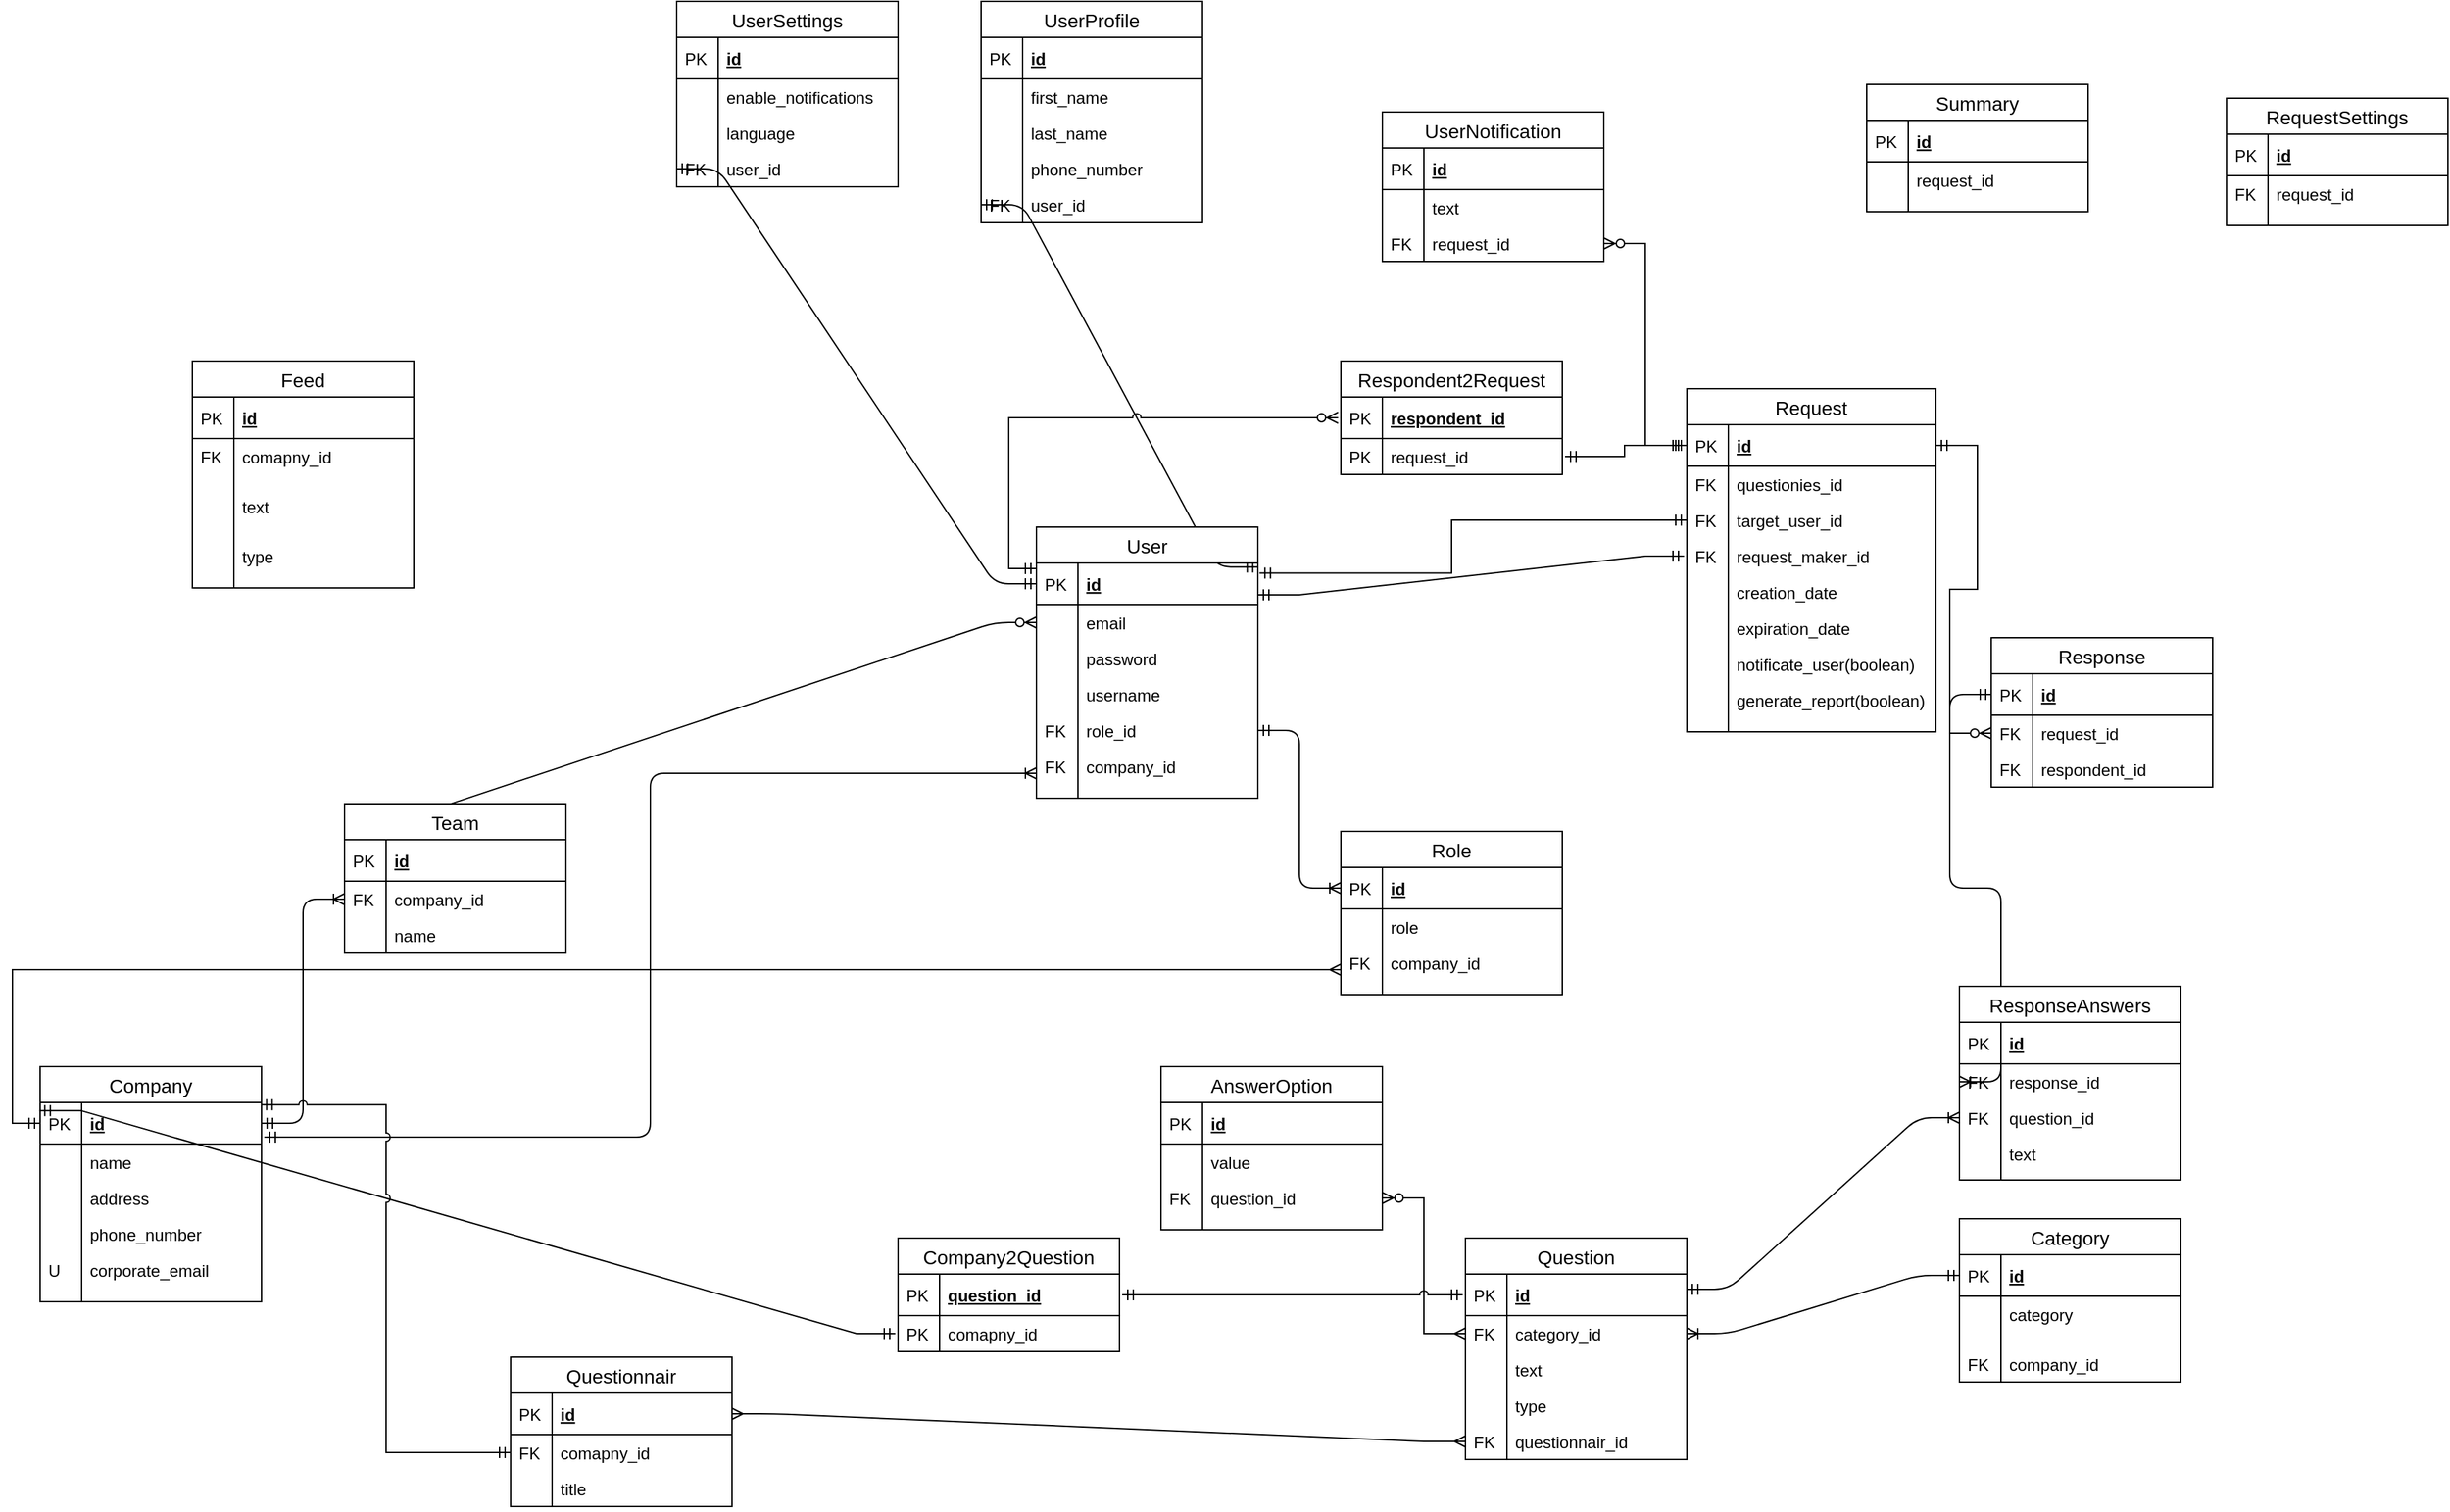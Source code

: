<mxfile version="12.2.4" pages="1"><diagram id="6hGFLwfOUW9BJ-s0fimq" name="Page-1"><mxGraphModel dx="1215" dy="1828" grid="1" gridSize="10" guides="1" tooltips="1" connect="1" arrows="1" fold="1" page="1" pageScale="1" pageWidth="827" pageHeight="1169" math="0" shadow="0"><root><mxCell id="0"/><mxCell id="1" parent="0"/><mxCell id="70" value="" style="edgeStyle=entityRelationEdgeStyle;fontSize=12;html=1;endArrow=ERzeroToMany;endFill=1;startArrow=ERzeroToMany;entryX=0.009;entryY=0.14;entryDx=0;entryDy=0;entryPerimeter=0;" parent="1" source="6" target="25" edge="1"><mxGeometry width="100" height="100" relative="1" as="geometry"><mxPoint y="130" as="sourcePoint"/><mxPoint x="410" y="208" as="targetPoint"/></mxGeometry></mxCell><mxCell id="74" value="" style="edgeStyle=elbowEdgeStyle;fontSize=12;html=1;endArrow=ERoneToMany;entryX=0;entryY=0.5;entryDx=0;entryDy=0;startArrow=ERmandOne;startFill=0;" parent="1" target="12" edge="1"><mxGeometry width="100" height="100" relative="1" as="geometry"><mxPoint x="-398" y="551" as="sourcePoint"/><mxPoint x="130" y="240" as="targetPoint"/></mxGeometry></mxCell><mxCell id="76" value="" style="edgeStyle=entityRelationEdgeStyle;fontSize=12;html=1;endArrow=ERmany;startArrow=ERmany;exitX=1;exitY=0.5;exitDx=0;exitDy=0;startFill=0;endFill=0;" parent="1" source="37" target="320" edge="1"><mxGeometry width="100" height="100" relative="1" as="geometry"><mxPoint x="390" y="670" as="sourcePoint"/><mxPoint x="490" y="570" as="targetPoint"/></mxGeometry></mxCell><mxCell id="77" value="" style="edgeStyle=entityRelationEdgeStyle;fontSize=12;html=1;endArrow=ERoneToMany;startArrow=ERmandOne;entryX=0;entryY=0.5;entryDx=0;entryDy=0;" parent="1" source="15" target="28" edge="1"><mxGeometry width="100" height="100" relative="1" as="geometry"><mxPoint x="410" y="370" as="sourcePoint"/><mxPoint x="510" y="270" as="targetPoint"/></mxGeometry></mxCell><mxCell id="148" value="" style="edgeStyle=entityRelationEdgeStyle;fontSize=12;html=1;endArrow=ERoneToMany;startArrow=ERmandOne;jumpStyle=arc;" parent="1" source="138" target="52" edge="1"><mxGeometry width="100" height="100" relative="1" as="geometry"><mxPoint x="830" y="644" as="sourcePoint"/><mxPoint x="670" y="761" as="targetPoint"/></mxGeometry></mxCell><mxCell id="237" value="UserProfile" style="swimlane;fontStyle=0;childLayout=stackLayout;horizontal=1;startSize=26;horizontalStack=0;resizeParent=1;resizeParentMax=0;resizeLast=0;collapsible=1;marginBottom=0;align=center;fontSize=14;" parent="1" vertex="1"><mxGeometry x="120" y="-270" width="160" height="160" as="geometry"/></mxCell><mxCell id="238" value="id" style="shape=partialRectangle;top=0;left=0;right=0;bottom=1;align=left;verticalAlign=middle;fillColor=none;spacingLeft=34;spacingRight=4;overflow=hidden;rotatable=0;points=[[0,0.5],[1,0.5]];portConstraint=eastwest;dropTarget=0;fontStyle=5;fontSize=12;" parent="237" vertex="1"><mxGeometry y="26" width="160" height="30" as="geometry"/></mxCell><mxCell id="239" value="PK" style="shape=partialRectangle;top=0;left=0;bottom=0;fillColor=none;align=left;verticalAlign=middle;spacingLeft=4;spacingRight=4;overflow=hidden;rotatable=0;points=[];portConstraint=eastwest;part=1;fontSize=12;" parent="238" vertex="1" connectable="0"><mxGeometry width="30" height="30" as="geometry"/></mxCell><mxCell id="240" value="first_name" style="shape=partialRectangle;top=0;left=0;right=0;bottom=0;align=left;verticalAlign=top;fillColor=none;spacingLeft=34;spacingRight=4;overflow=hidden;rotatable=0;points=[[0,0.5],[1,0.5]];portConstraint=eastwest;dropTarget=0;fontSize=12;" parent="237" vertex="1"><mxGeometry y="56" width="160" height="26" as="geometry"/></mxCell><mxCell id="241" value="" style="shape=partialRectangle;top=0;left=0;bottom=0;fillColor=none;align=left;verticalAlign=top;spacingLeft=4;spacingRight=4;overflow=hidden;rotatable=0;points=[];portConstraint=eastwest;part=1;fontSize=12;" parent="240" vertex="1" connectable="0"><mxGeometry width="30" height="26" as="geometry"/></mxCell><mxCell id="242" value="last_name" style="shape=partialRectangle;top=0;left=0;right=0;bottom=0;align=left;verticalAlign=top;fillColor=none;spacingLeft=34;spacingRight=4;overflow=hidden;rotatable=0;points=[[0,0.5],[1,0.5]];portConstraint=eastwest;dropTarget=0;fontSize=12;" parent="237" vertex="1"><mxGeometry y="82" width="160" height="26" as="geometry"/></mxCell><mxCell id="243" value="" style="shape=partialRectangle;top=0;left=0;bottom=0;fillColor=none;align=left;verticalAlign=top;spacingLeft=4;spacingRight=4;overflow=hidden;rotatable=0;points=[];portConstraint=eastwest;part=1;fontSize=12;" parent="242" vertex="1" connectable="0"><mxGeometry width="30" height="26" as="geometry"/></mxCell><mxCell id="326" value="phone_number" style="shape=partialRectangle;top=0;left=0;right=0;bottom=0;align=left;verticalAlign=top;fillColor=none;spacingLeft=34;spacingRight=4;overflow=hidden;rotatable=0;points=[[0,0.5],[1,0.5]];portConstraint=eastwest;dropTarget=0;fontSize=12;" parent="237" vertex="1"><mxGeometry y="108" width="160" height="26" as="geometry"/></mxCell><mxCell id="327" value="" style="shape=partialRectangle;top=0;left=0;bottom=0;fillColor=none;align=left;verticalAlign=top;spacingLeft=4;spacingRight=4;overflow=hidden;rotatable=0;points=[];portConstraint=eastwest;part=1;fontSize=12;" parent="326" vertex="1" connectable="0"><mxGeometry width="30" height="26" as="geometry"/></mxCell><mxCell id="244" value="user_id" style="shape=partialRectangle;top=0;left=0;right=0;bottom=0;align=left;verticalAlign=top;fillColor=none;spacingLeft=34;spacingRight=4;overflow=hidden;rotatable=0;points=[[0,0.5],[1,0.5]];portConstraint=eastwest;dropTarget=0;fontSize=12;" parent="237" vertex="1"><mxGeometry y="134" width="160" height="26" as="geometry"/></mxCell><mxCell id="245" value="FK" style="shape=partialRectangle;top=0;left=0;bottom=0;fillColor=none;align=left;verticalAlign=top;spacingLeft=4;spacingRight=4;overflow=hidden;rotatable=0;points=[];portConstraint=eastwest;part=1;fontSize=12;" parent="244" vertex="1" connectable="0"><mxGeometry width="30" height="26" as="geometry"/></mxCell><mxCell id="226" value="UserSettings" style="swimlane;fontStyle=0;childLayout=stackLayout;horizontal=1;startSize=26;horizontalStack=0;resizeParent=1;resizeParentMax=0;resizeLast=0;collapsible=1;marginBottom=0;align=center;fontSize=14;" parent="1" vertex="1"><mxGeometry x="-100" y="-270" width="160" height="134" as="geometry"/></mxCell><mxCell id="227" value="id" style="shape=partialRectangle;top=0;left=0;right=0;bottom=1;align=left;verticalAlign=middle;fillColor=none;spacingLeft=34;spacingRight=4;overflow=hidden;rotatable=0;points=[[0,0.5],[1,0.5]];portConstraint=eastwest;dropTarget=0;fontStyle=5;fontSize=12;" parent="226" vertex="1"><mxGeometry y="26" width="160" height="30" as="geometry"/></mxCell><mxCell id="228" value="PK" style="shape=partialRectangle;top=0;left=0;bottom=0;fillColor=none;align=left;verticalAlign=middle;spacingLeft=4;spacingRight=4;overflow=hidden;rotatable=0;points=[];portConstraint=eastwest;part=1;fontSize=12;" parent="227" vertex="1" connectable="0"><mxGeometry width="30" height="30" as="geometry"/></mxCell><mxCell id="332" value="enable_notifications" style="shape=partialRectangle;top=0;left=0;right=0;bottom=0;align=left;verticalAlign=top;fillColor=none;spacingLeft=34;spacingRight=4;overflow=hidden;rotatable=0;points=[[0,0.5],[1,0.5]];portConstraint=eastwest;dropTarget=0;fontSize=12;" parent="226" vertex="1"><mxGeometry y="56" width="160" height="26" as="geometry"/></mxCell><mxCell id="333" value="" style="shape=partialRectangle;top=0;left=0;bottom=0;fillColor=none;align=left;verticalAlign=top;spacingLeft=4;spacingRight=4;overflow=hidden;rotatable=0;points=[];portConstraint=eastwest;part=1;fontSize=12;" parent="332" vertex="1" connectable="0"><mxGeometry width="30" height="26" as="geometry"/></mxCell><mxCell id="229" value="language" style="shape=partialRectangle;top=0;left=0;right=0;bottom=0;align=left;verticalAlign=top;fillColor=none;spacingLeft=34;spacingRight=4;overflow=hidden;rotatable=0;points=[[0,0.5],[1,0.5]];portConstraint=eastwest;dropTarget=0;fontSize=12;" parent="226" vertex="1"><mxGeometry y="82" width="160" height="26" as="geometry"/></mxCell><mxCell id="230" value="" style="shape=partialRectangle;top=0;left=0;bottom=0;fillColor=none;align=left;verticalAlign=top;spacingLeft=4;spacingRight=4;overflow=hidden;rotatable=0;points=[];portConstraint=eastwest;part=1;fontSize=12;" parent="229" vertex="1" connectable="0"><mxGeometry width="30" height="26" as="geometry"/></mxCell><mxCell id="231" value="user_id" style="shape=partialRectangle;top=0;left=0;right=0;bottom=0;align=left;verticalAlign=top;fillColor=none;spacingLeft=34;spacingRight=4;overflow=hidden;rotatable=0;points=[[0,0.5],[1,0.5]];portConstraint=eastwest;dropTarget=0;fontSize=12;" parent="226" vertex="1"><mxGeometry y="108" width="160" height="26" as="geometry"/></mxCell><mxCell id="232" value="FK" style="shape=partialRectangle;top=0;left=0;bottom=0;fillColor=none;align=left;verticalAlign=top;spacingLeft=4;spacingRight=4;overflow=hidden;rotatable=0;points=[];portConstraint=eastwest;part=1;fontSize=12;" parent="231" vertex="1" connectable="0"><mxGeometry width="30" height="26" as="geometry"/></mxCell><mxCell id="270" value="" style="edgeStyle=entityRelationEdgeStyle;fontSize=12;html=1;endArrow=ERmandOne;startArrow=ERmandOne;entryX=0;entryY=0.5;entryDx=0;entryDy=0;exitX=1.002;exitY=0.094;exitDx=0;exitDy=0;exitPerimeter=0;" parent="1" source="4" target="244" edge="1"><mxGeometry width="100" height="100" relative="1" as="geometry"><mxPoint x="20" y="20" as="sourcePoint"/><mxPoint x="120" y="-80" as="targetPoint"/></mxGeometry></mxCell><mxCell id="271" value="" style="edgeStyle=entityRelationEdgeStyle;fontSize=12;html=1;endArrow=ERmandOne;startArrow=ERmandOne;entryX=0;entryY=0.5;entryDx=0;entryDy=0;" parent="1" source="4" target="231" edge="1"><mxGeometry width="100" height="100" relative="1" as="geometry"><mxPoint x="320" y="121" as="sourcePoint"/><mxPoint x="130" y="-139" as="targetPoint"/></mxGeometry></mxCell><mxCell id="193" value="Summary" style="swimlane;fontStyle=0;childLayout=stackLayout;horizontal=1;startSize=26;horizontalStack=0;resizeParent=1;resizeParentMax=0;resizeLast=0;collapsible=1;marginBottom=0;align=center;fontSize=14;" parent="1" vertex="1"><mxGeometry x="760" y="-210" width="160" height="92" as="geometry"/></mxCell><mxCell id="194" value="id" style="shape=partialRectangle;top=0;left=0;right=0;bottom=1;align=left;verticalAlign=middle;fillColor=none;spacingLeft=34;spacingRight=4;overflow=hidden;rotatable=0;points=[[0,0.5],[1,0.5]];portConstraint=eastwest;dropTarget=0;fontStyle=5;fontSize=12;" parent="193" vertex="1"><mxGeometry y="26" width="160" height="30" as="geometry"/></mxCell><mxCell id="195" value="PK" style="shape=partialRectangle;top=0;left=0;bottom=0;fillColor=none;align=left;verticalAlign=middle;spacingLeft=4;spacingRight=4;overflow=hidden;rotatable=0;points=[];portConstraint=eastwest;part=1;fontSize=12;" parent="194" vertex="1" connectable="0"><mxGeometry width="30" height="30" as="geometry"/></mxCell><mxCell id="196" value="request_id" style="shape=partialRectangle;top=0;left=0;right=0;bottom=0;align=left;verticalAlign=top;fillColor=none;spacingLeft=34;spacingRight=4;overflow=hidden;rotatable=0;points=[[0,0.5],[1,0.5]];portConstraint=eastwest;dropTarget=0;fontSize=12;" parent="193" vertex="1"><mxGeometry y="56" width="160" height="26" as="geometry"/></mxCell><mxCell id="197" value="" style="shape=partialRectangle;top=0;left=0;bottom=0;fillColor=none;align=left;verticalAlign=top;spacingLeft=4;spacingRight=4;overflow=hidden;rotatable=0;points=[];portConstraint=eastwest;part=1;fontSize=12;" parent="196" vertex="1" connectable="0"><mxGeometry width="30" height="26" as="geometry"/></mxCell><mxCell id="202" value="" style="shape=partialRectangle;top=0;left=0;right=0;bottom=0;align=left;verticalAlign=top;fillColor=none;spacingLeft=34;spacingRight=4;overflow=hidden;rotatable=0;points=[[0,0.5],[1,0.5]];portConstraint=eastwest;dropTarget=0;fontSize=12;" parent="193" vertex="1"><mxGeometry y="82" width="160" height="10" as="geometry"/></mxCell><mxCell id="203" value="" style="shape=partialRectangle;top=0;left=0;bottom=0;fillColor=none;align=left;verticalAlign=top;spacingLeft=4;spacingRight=4;overflow=hidden;rotatable=0;points=[];portConstraint=eastwest;part=1;fontSize=12;" parent="202" vertex="1" connectable="0"><mxGeometry width="30" height="10" as="geometry"/></mxCell><mxCell id="276" value="" style="edgeStyle=entityRelationEdgeStyle;fontSize=12;html=1;endArrow=ERoneToMany;startArrow=ERmandOne;exitX=1;exitY=0.5;exitDx=0;exitDy=0;entryX=0;entryY=0.5;entryDx=0;entryDy=0;" parent="1" source="10" target="115" edge="1"><mxGeometry width="100" height="100" relative="1" as="geometry"><mxPoint x="340" y="310" as="sourcePoint"/><mxPoint x="440" y="210" as="targetPoint"/></mxGeometry></mxCell><mxCell id="204" value="RequestSettings" style="swimlane;fontStyle=0;childLayout=stackLayout;horizontal=1;startSize=26;horizontalStack=0;resizeParent=1;resizeParentMax=0;resizeLast=0;collapsible=1;marginBottom=0;align=center;fontSize=14;" parent="1" vertex="1"><mxGeometry x="1020" y="-200" width="160" height="92" as="geometry"/></mxCell><mxCell id="205" value="id" style="shape=partialRectangle;top=0;left=0;right=0;bottom=1;align=left;verticalAlign=middle;fillColor=none;spacingLeft=34;spacingRight=4;overflow=hidden;rotatable=0;points=[[0,0.5],[1,0.5]];portConstraint=eastwest;dropTarget=0;fontStyle=5;fontSize=12;" parent="204" vertex="1"><mxGeometry y="26" width="160" height="30" as="geometry"/></mxCell><mxCell id="206" value="PK" style="shape=partialRectangle;top=0;left=0;bottom=0;fillColor=none;align=left;verticalAlign=middle;spacingLeft=4;spacingRight=4;overflow=hidden;rotatable=0;points=[];portConstraint=eastwest;part=1;fontSize=12;" parent="205" vertex="1" connectable="0"><mxGeometry width="30" height="30" as="geometry"/></mxCell><mxCell id="207" value="request_id" style="shape=partialRectangle;top=0;left=0;right=0;bottom=0;align=left;verticalAlign=top;fillColor=none;spacingLeft=34;spacingRight=4;overflow=hidden;rotatable=0;points=[[0,0.5],[1,0.5]];portConstraint=eastwest;dropTarget=0;fontSize=12;" parent="204" vertex="1"><mxGeometry y="56" width="160" height="26" as="geometry"/></mxCell><mxCell id="208" value="FK" style="shape=partialRectangle;top=0;left=0;bottom=0;fillColor=none;align=left;verticalAlign=top;spacingLeft=4;spacingRight=4;overflow=hidden;rotatable=0;points=[];portConstraint=eastwest;part=1;fontSize=12;" parent="207" vertex="1" connectable="0"><mxGeometry width="30" height="26" as="geometry"/></mxCell><mxCell id="213" value="" style="shape=partialRectangle;top=0;left=0;right=0;bottom=0;align=left;verticalAlign=top;fillColor=none;spacingLeft=34;spacingRight=4;overflow=hidden;rotatable=0;points=[[0,0.5],[1,0.5]];portConstraint=eastwest;dropTarget=0;fontSize=12;" parent="204" vertex="1"><mxGeometry y="82" width="160" height="10" as="geometry"/></mxCell><mxCell id="214" value="" style="shape=partialRectangle;top=0;left=0;bottom=0;fillColor=none;align=left;verticalAlign=top;spacingLeft=4;spacingRight=4;overflow=hidden;rotatable=0;points=[];portConstraint=eastwest;part=1;fontSize=12;" parent="213" vertex="1" connectable="0"><mxGeometry width="30" height="10" as="geometry"/></mxCell><mxCell id="278" value="" style="edgeStyle=entityRelationEdgeStyle;fontSize=12;html=1;endArrow=ERoneToMany;startArrow=ERmandOne;entryX=0;entryY=0.5;entryDx=0;entryDy=0;" parent="1" source="104" target="185" edge="1"><mxGeometry width="100" height="100" relative="1" as="geometry"><mxPoint x="1110" y="90" as="sourcePoint"/><mxPoint x="1210" y="-10" as="targetPoint"/></mxGeometry></mxCell><mxCell id="279" value="" style="edgeStyle=entityRelationEdgeStyle;fontSize=12;html=1;endArrow=ERoneToMany;startArrow=ERmandOne;entryX=0;entryY=0.5;entryDx=0;entryDy=0;exitX=1;exitY=0.367;exitDx=0;exitDy=0;exitPerimeter=0;" parent="1" source="48" target="189" edge="1"><mxGeometry width="100" height="100" relative="1" as="geometry"><mxPoint x="830" y="550" as="sourcePoint"/><mxPoint x="1170" y="310" as="targetPoint"/></mxGeometry></mxCell><mxCell id="302" style="edgeStyle=elbowEdgeStyle;rounded=0;orthogonalLoop=1;jettySize=auto;html=1;exitX=0;exitY=0.5;exitDx=0;exitDy=0;endArrow=ERmandOne;endFill=0;startArrow=ERmandOne;startFill=0;entryX=1.007;entryY=0.243;entryDx=0;entryDy=0;entryPerimeter=0;" parent="1" source="165" target="4" edge="1"><mxGeometry relative="1" as="geometry"><mxPoint x="320" y="156" as="targetPoint"/><Array as="points"><mxPoint x="460" y="150"/><mxPoint x="470" y="160"/></Array></mxGeometry></mxCell><mxCell id="314" style="edgeStyle=entityRelationEdgeStyle;rounded=0;orthogonalLoop=1;jettySize=auto;html=1;exitX=1;exitY=0.5;exitDx=0;exitDy=0;entryX=0;entryY=0.5;entryDx=0;entryDy=0;endArrow=ERzeroToMany;endFill=1;targetPerimeterSpacing=2;sourcePerimeterSpacing=2;startArrow=ERmandOne;startFill=0;" parent="1" source="161" target="108" edge="1"><mxGeometry relative="1" as="geometry"/></mxCell><mxCell id="248" value="Feed" style="swimlane;fontStyle=0;childLayout=stackLayout;horizontal=1;startSize=26;horizontalStack=0;resizeParent=1;resizeParentMax=0;resizeLast=0;collapsible=1;marginBottom=0;align=center;fontSize=14;" parent="1" vertex="1"><mxGeometry x="-450" y="-10" width="160" height="164" as="geometry"/></mxCell><mxCell id="249" value="id" style="shape=partialRectangle;top=0;left=0;right=0;bottom=1;align=left;verticalAlign=middle;fillColor=none;spacingLeft=34;spacingRight=4;overflow=hidden;rotatable=0;points=[[0,0.5],[1,0.5]];portConstraint=eastwest;dropTarget=0;fontStyle=5;fontSize=12;" parent="248" vertex="1"><mxGeometry y="26" width="160" height="30" as="geometry"/></mxCell><mxCell id="250" value="PK" style="shape=partialRectangle;top=0;left=0;bottom=0;fillColor=none;align=left;verticalAlign=middle;spacingLeft=4;spacingRight=4;overflow=hidden;rotatable=0;points=[];portConstraint=eastwest;part=1;fontSize=12;" parent="249" vertex="1" connectable="0"><mxGeometry width="30" height="30" as="geometry"/></mxCell><mxCell id="257" value="comapny_id" style="shape=partialRectangle;top=0;left=0;right=0;bottom=0;align=left;verticalAlign=top;fillColor=none;spacingLeft=34;spacingRight=4;overflow=hidden;rotatable=0;points=[[0,0.5],[1,0.5]];portConstraint=eastwest;dropTarget=0;fontSize=12;" parent="248" vertex="1"><mxGeometry y="56" width="160" height="36" as="geometry"/></mxCell><mxCell id="258" value="FK" style="shape=partialRectangle;top=0;left=0;bottom=0;fillColor=none;align=left;verticalAlign=top;spacingLeft=4;spacingRight=4;overflow=hidden;rotatable=0;points=[];portConstraint=eastwest;part=1;fontSize=12;" parent="257" vertex="1" connectable="0"><mxGeometry width="30" height="36" as="geometry"/></mxCell><mxCell id="373" value="text" style="shape=partialRectangle;top=0;left=0;right=0;bottom=0;align=left;verticalAlign=top;fillColor=none;spacingLeft=34;spacingRight=4;overflow=hidden;rotatable=0;points=[[0,0.5],[1,0.5]];portConstraint=eastwest;dropTarget=0;fontSize=12;" parent="248" vertex="1"><mxGeometry y="92" width="160" height="36" as="geometry"/></mxCell><mxCell id="374" value="" style="shape=partialRectangle;top=0;left=0;bottom=0;fillColor=none;align=left;verticalAlign=top;spacingLeft=4;spacingRight=4;overflow=hidden;rotatable=0;points=[];portConstraint=eastwest;part=1;fontSize=12;" parent="373" vertex="1" connectable="0"><mxGeometry width="30" height="36" as="geometry"/></mxCell><mxCell id="375" value="type" style="shape=partialRectangle;top=0;left=0;right=0;bottom=0;align=left;verticalAlign=top;fillColor=none;spacingLeft=34;spacingRight=4;overflow=hidden;rotatable=0;points=[[0,0.5],[1,0.5]];portConstraint=eastwest;dropTarget=0;fontSize=12;" parent="248" vertex="1"><mxGeometry y="128" width="160" height="36" as="geometry"/></mxCell><mxCell id="376" value="" style="shape=partialRectangle;top=0;left=0;bottom=0;fillColor=none;align=left;verticalAlign=top;spacingLeft=4;spacingRight=4;overflow=hidden;rotatable=0;points=[];portConstraint=eastwest;part=1;fontSize=12;" parent="375" vertex="1" connectable="0"><mxGeometry width="30" height="36" as="geometry"/></mxCell><mxCell id="361" style="edgeStyle=entityRelationEdgeStyle;rounded=0;jumpStyle=arc;orthogonalLoop=1;jettySize=auto;html=1;exitX=1;exitY=0.5;exitDx=0;exitDy=0;entryX=0;entryY=0.5;entryDx=0;entryDy=0;startArrow=ERzeroToMany;startFill=1;sourcePerimeterSpacing=2;endArrow=ERmandOne;endFill=0;targetPerimeterSpacing=2;" parent="1" source="266" target="161" edge="1"><mxGeometry relative="1" as="geometry"/></mxCell><mxCell id="434" style="edgeStyle=entityRelationEdgeStyle;rounded=0;jumpStyle=arc;orthogonalLoop=1;jettySize=auto;html=1;exitX=1;exitY=0.25;exitDx=0;exitDy=0;startArrow=ERmandOne;startFill=0;sourcePerimeterSpacing=2;endArrow=ERmandOne;endFill=0;targetPerimeterSpacing=2;" parent="1" source="3" target="413" edge="1"><mxGeometry relative="1" as="geometry"/></mxCell><mxCell id="114" value="Role" style="swimlane;fontStyle=0;childLayout=stackLayout;horizontal=1;startSize=26;horizontalStack=0;resizeParent=1;resizeParentMax=0;resizeLast=0;collapsible=1;marginBottom=0;align=center;fontSize=14;" parent="1" vertex="1"><mxGeometry x="380" y="330" width="160" height="118" as="geometry"/></mxCell><mxCell id="115" value="id" style="shape=partialRectangle;top=0;left=0;right=0;bottom=1;align=left;verticalAlign=middle;fillColor=none;spacingLeft=34;spacingRight=4;overflow=hidden;rotatable=0;points=[[0,0.5],[1,0.5]];portConstraint=eastwest;dropTarget=0;fontStyle=5;fontSize=12;" parent="114" vertex="1"><mxGeometry y="26" width="160" height="30" as="geometry"/></mxCell><mxCell id="116" value="PK" style="shape=partialRectangle;top=0;left=0;bottom=0;fillColor=none;align=left;verticalAlign=middle;spacingLeft=4;spacingRight=4;overflow=hidden;rotatable=0;points=[];portConstraint=eastwest;part=1;fontSize=12;" parent="115" vertex="1" connectable="0"><mxGeometry width="30" height="30" as="geometry"/></mxCell><mxCell id="121" value="role" style="shape=partialRectangle;top=0;left=0;right=0;bottom=0;align=left;verticalAlign=top;fillColor=none;spacingLeft=34;spacingRight=4;overflow=hidden;rotatable=0;points=[[0,0.5],[1,0.5]];portConstraint=eastwest;dropTarget=0;fontSize=12;" parent="114" vertex="1"><mxGeometry y="56" width="160" height="26" as="geometry"/></mxCell><mxCell id="122" value="" style="shape=partialRectangle;top=0;left=0;bottom=0;fillColor=none;align=left;verticalAlign=top;spacingLeft=4;spacingRight=4;overflow=hidden;rotatable=0;points=[];portConstraint=eastwest;part=1;fontSize=12;" parent="121" vertex="1" connectable="0"><mxGeometry width="30" height="26" as="geometry"/></mxCell><mxCell id="123" value="company_id" style="shape=partialRectangle;top=0;left=0;right=0;bottom=0;align=left;verticalAlign=top;fillColor=none;spacingLeft=34;spacingRight=4;overflow=hidden;rotatable=0;points=[[0,0.5],[1,0.5]];portConstraint=eastwest;dropTarget=0;fontSize=12;" parent="114" vertex="1"><mxGeometry y="82" width="160" height="36" as="geometry"/></mxCell><mxCell id="124" value="FK" style="shape=partialRectangle;top=0;left=0;bottom=0;fillColor=none;align=left;verticalAlign=top;spacingLeft=4;spacingRight=4;overflow=hidden;rotatable=0;points=[];portConstraint=eastwest;part=1;fontSize=12;" parent="123" vertex="1" connectable="0"><mxGeometry width="30" height="36" as="geometry"/></mxCell><mxCell id="401" style="edgeStyle=entityRelationEdgeStyle;rounded=0;jumpStyle=arc;orthogonalLoop=1;jettySize=auto;html=1;exitX=1;exitY=0.5;exitDx=0;exitDy=0;entryX=0;entryY=0.5;entryDx=0;entryDy=0;startArrow=ERzeroToMany;startFill=1;sourcePerimeterSpacing=2;endArrow=ERmany;endFill=0;targetPerimeterSpacing=2;" parent="1" source="130" target="52" edge="1"><mxGeometry relative="1" as="geometry"/></mxCell><mxCell id="182" value="ResponseAnswers" style="swimlane;fontStyle=0;childLayout=stackLayout;horizontal=1;startSize=26;horizontalStack=0;resizeParent=1;resizeParentMax=0;resizeLast=0;collapsible=1;marginBottom=0;align=center;fontSize=14;" parent="1" vertex="1"><mxGeometry x="827" y="442" width="160" height="140" as="geometry"/></mxCell><mxCell id="183" value="id" style="shape=partialRectangle;top=0;left=0;right=0;bottom=1;align=left;verticalAlign=middle;fillColor=none;spacingLeft=34;spacingRight=4;overflow=hidden;rotatable=0;points=[[0,0.5],[1,0.5]];portConstraint=eastwest;dropTarget=0;fontStyle=5;fontSize=12;" parent="182" vertex="1"><mxGeometry y="26" width="160" height="30" as="geometry"/></mxCell><mxCell id="184" value="PK" style="shape=partialRectangle;top=0;left=0;bottom=0;fillColor=none;align=left;verticalAlign=middle;spacingLeft=4;spacingRight=4;overflow=hidden;rotatable=0;points=[];portConstraint=eastwest;part=1;fontSize=12;" parent="183" vertex="1" connectable="0"><mxGeometry width="30" height="30" as="geometry"/></mxCell><mxCell id="185" value="response_id" style="shape=partialRectangle;top=0;left=0;right=0;bottom=0;align=left;verticalAlign=top;fillColor=none;spacingLeft=34;spacingRight=4;overflow=hidden;rotatable=0;points=[[0,0.5],[1,0.5]];portConstraint=eastwest;dropTarget=0;fontSize=12;" parent="182" vertex="1"><mxGeometry y="56" width="160" height="26" as="geometry"/></mxCell><mxCell id="186" value="FK" style="shape=partialRectangle;top=0;left=0;bottom=0;fillColor=none;align=left;verticalAlign=top;spacingLeft=4;spacingRight=4;overflow=hidden;rotatable=0;points=[];portConstraint=eastwest;part=1;fontSize=12;" parent="185" vertex="1" connectable="0"><mxGeometry width="30" height="26" as="geometry"/></mxCell><mxCell id="189" value="question_id" style="shape=partialRectangle;top=0;left=0;right=0;bottom=0;align=left;verticalAlign=top;fillColor=none;spacingLeft=34;spacingRight=4;overflow=hidden;rotatable=0;points=[[0,0.5],[1,0.5]];portConstraint=eastwest;dropTarget=0;fontSize=12;" parent="182" vertex="1"><mxGeometry y="82" width="160" height="26" as="geometry"/></mxCell><mxCell id="190" value="FK" style="shape=partialRectangle;top=0;left=0;bottom=0;fillColor=none;align=left;verticalAlign=top;spacingLeft=4;spacingRight=4;overflow=hidden;rotatable=0;points=[];portConstraint=eastwest;part=1;fontSize=12;" parent="189" vertex="1" connectable="0"><mxGeometry width="30" height="26" as="geometry"/></mxCell><mxCell id="191" value="text" style="shape=partialRectangle;top=0;left=0;right=0;bottom=0;align=left;verticalAlign=top;fillColor=none;spacingLeft=34;spacingRight=4;overflow=hidden;rotatable=0;points=[[0,0.5],[1,0.5]];portConstraint=eastwest;dropTarget=0;fontSize=12;" parent="182" vertex="1"><mxGeometry y="108" width="160" height="32" as="geometry"/></mxCell><mxCell id="192" value="" style="shape=partialRectangle;top=0;left=0;bottom=0;fillColor=none;align=left;verticalAlign=top;spacingLeft=4;spacingRight=4;overflow=hidden;rotatable=0;points=[];portConstraint=eastwest;part=1;fontSize=12;" parent="191" vertex="1" connectable="0"><mxGeometry width="30" height="32" as="geometry"/></mxCell><mxCell id="137" value="Category" style="swimlane;fontStyle=0;childLayout=stackLayout;horizontal=1;startSize=26;horizontalStack=0;resizeParent=1;resizeParentMax=0;resizeLast=0;collapsible=1;marginBottom=0;align=center;fontSize=14;" parent="1" vertex="1"><mxGeometry x="827" y="610" width="160" height="118" as="geometry"/></mxCell><mxCell id="138" value="id" style="shape=partialRectangle;top=0;left=0;right=0;bottom=1;align=left;verticalAlign=middle;fillColor=none;spacingLeft=34;spacingRight=4;overflow=hidden;rotatable=0;points=[[0,0.5],[1,0.5]];portConstraint=eastwest;dropTarget=0;fontStyle=5;fontSize=12;" parent="137" vertex="1"><mxGeometry y="26" width="160" height="30" as="geometry"/></mxCell><mxCell id="139" value="PK" style="shape=partialRectangle;top=0;left=0;bottom=0;fillColor=none;align=left;verticalAlign=middle;spacingLeft=4;spacingRight=4;overflow=hidden;rotatable=0;points=[];portConstraint=eastwest;part=1;fontSize=12;" parent="138" vertex="1" connectable="0"><mxGeometry width="30" height="30" as="geometry"/></mxCell><mxCell id="142" value="category" style="shape=partialRectangle;top=0;left=0;right=0;bottom=0;align=left;verticalAlign=top;fillColor=none;spacingLeft=34;spacingRight=4;overflow=hidden;rotatable=0;points=[[0,0.5],[1,0.5]];portConstraint=eastwest;dropTarget=0;fontSize=12;" parent="137" vertex="1"><mxGeometry y="56" width="160" height="26" as="geometry"/></mxCell><mxCell id="143" value="" style="shape=partialRectangle;top=0;left=0;bottom=0;fillColor=none;align=left;verticalAlign=top;spacingLeft=4;spacingRight=4;overflow=hidden;rotatable=0;points=[];portConstraint=eastwest;part=1;fontSize=12;" parent="142" vertex="1" connectable="0"><mxGeometry width="30" height="26" as="geometry"/></mxCell><mxCell id="146" value="" style="shape=partialRectangle;top=0;left=0;right=0;bottom=0;align=left;verticalAlign=top;fillColor=none;spacingLeft=34;spacingRight=4;overflow=hidden;rotatable=0;points=[[0,0.5],[1,0.5]];portConstraint=eastwest;dropTarget=0;fontSize=12;" parent="137" vertex="1"><mxGeometry y="82" width="160" height="10" as="geometry"/></mxCell><mxCell id="147" value="" style="shape=partialRectangle;top=0;left=0;bottom=0;fillColor=none;align=left;verticalAlign=top;spacingLeft=4;spacingRight=4;overflow=hidden;rotatable=0;points=[];portConstraint=eastwest;part=1;fontSize=12;" parent="146" vertex="1" connectable="0"><mxGeometry width="30" height="10" as="geometry"/></mxCell><mxCell id="505" value="company_id" style="shape=partialRectangle;top=0;left=0;right=0;bottom=0;align=left;verticalAlign=top;fillColor=none;spacingLeft=34;spacingRight=4;overflow=hidden;rotatable=0;points=[[0,0.5],[1,0.5]];portConstraint=eastwest;dropTarget=0;fontSize=12;" parent="137" vertex="1"><mxGeometry y="92" width="160" height="26" as="geometry"/></mxCell><mxCell id="506" value="FK" style="shape=partialRectangle;top=0;left=0;bottom=0;fillColor=none;align=left;verticalAlign=top;spacingLeft=4;spacingRight=4;overflow=hidden;rotatable=0;points=[];portConstraint=eastwest;part=1;fontSize=12;" parent="505" vertex="1" connectable="0"><mxGeometry width="30" height="26" as="geometry"/></mxCell><mxCell id="453" style="edgeStyle=entityRelationEdgeStyle;rounded=0;jumpStyle=arc;orthogonalLoop=1;jettySize=auto;html=1;startArrow=ERmandOne;startFill=0;sourcePerimeterSpacing=2;endArrow=ERmandOne;endFill=0;targetPerimeterSpacing=2;" parent="1" source="48" target="440" edge="1"><mxGeometry relative="1" as="geometry"/></mxCell><mxCell id="47" value="Question" style="swimlane;fontStyle=0;childLayout=stackLayout;horizontal=1;startSize=26;horizontalStack=0;resizeParent=1;resizeParentMax=0;resizeLast=0;collapsible=1;marginBottom=0;align=center;fontSize=14;" parent="1" vertex="1"><mxGeometry x="470" y="624" width="160" height="160" as="geometry"/></mxCell><mxCell id="48" value="id" style="shape=partialRectangle;top=0;left=0;right=0;bottom=1;align=left;verticalAlign=middle;fillColor=none;spacingLeft=34;spacingRight=4;overflow=hidden;rotatable=0;points=[[0,0.5],[1,0.5]];portConstraint=eastwest;dropTarget=0;fontStyle=5;fontSize=12;" parent="47" vertex="1"><mxGeometry y="26" width="160" height="30" as="geometry"/></mxCell><mxCell id="49" value="PK" style="shape=partialRectangle;top=0;left=0;bottom=0;fillColor=none;align=left;verticalAlign=middle;spacingLeft=4;spacingRight=4;overflow=hidden;rotatable=0;points=[];portConstraint=eastwest;part=1;fontSize=12;" parent="48" vertex="1" connectable="0"><mxGeometry width="30" height="30" as="geometry"/></mxCell><mxCell id="52" value="category_id" style="shape=partialRectangle;top=0;left=0;right=0;bottom=0;align=left;verticalAlign=top;fillColor=none;spacingLeft=34;spacingRight=4;overflow=hidden;rotatable=0;points=[[0,0.5],[1,0.5]];portConstraint=eastwest;dropTarget=0;fontSize=12;" parent="47" vertex="1"><mxGeometry y="56" width="160" height="26" as="geometry"/></mxCell><mxCell id="53" value="FK" style="shape=partialRectangle;top=0;left=0;bottom=0;fillColor=none;align=left;verticalAlign=top;spacingLeft=4;spacingRight=4;overflow=hidden;rotatable=0;points=[];portConstraint=eastwest;part=1;fontSize=12;" parent="52" vertex="1" connectable="0"><mxGeometry width="30" height="26" as="geometry"/></mxCell><mxCell id="377" value="text&#10;" style="shape=partialRectangle;top=0;left=0;right=0;bottom=0;align=left;verticalAlign=top;fillColor=none;spacingLeft=34;spacingRight=4;overflow=hidden;rotatable=0;points=[[0,0.5],[1,0.5]];portConstraint=eastwest;dropTarget=0;fontSize=12;" parent="47" vertex="1"><mxGeometry y="82" width="160" height="26" as="geometry"/></mxCell><mxCell id="378" value="" style="shape=partialRectangle;top=0;left=0;bottom=0;fillColor=none;align=left;verticalAlign=top;spacingLeft=4;spacingRight=4;overflow=hidden;rotatable=0;points=[];portConstraint=eastwest;part=1;fontSize=12;" parent="377" vertex="1" connectable="0"><mxGeometry width="30" height="26" as="geometry"/></mxCell><mxCell id="514" value="type" style="shape=partialRectangle;top=0;left=0;right=0;bottom=0;align=left;verticalAlign=top;fillColor=none;spacingLeft=34;spacingRight=4;overflow=hidden;rotatable=0;points=[[0,0.5],[1,0.5]];portConstraint=eastwest;dropTarget=0;fontSize=12;" parent="47" vertex="1"><mxGeometry y="108" width="160" height="26" as="geometry"/></mxCell><mxCell id="515" value="" style="shape=partialRectangle;top=0;left=0;bottom=0;fillColor=none;align=left;verticalAlign=top;spacingLeft=4;spacingRight=4;overflow=hidden;rotatable=0;points=[];portConstraint=eastwest;part=1;fontSize=12;" parent="514" vertex="1" connectable="0"><mxGeometry width="30" height="26" as="geometry"/></mxCell><mxCell id="320" value="questionnair_id" style="shape=partialRectangle;top=0;left=0;right=0;bottom=0;align=left;verticalAlign=top;fillColor=none;spacingLeft=34;spacingRight=4;overflow=hidden;rotatable=0;points=[[0,0.5],[1,0.5]];portConstraint=eastwest;dropTarget=0;fontSize=12;" parent="47" vertex="1"><mxGeometry y="134" width="160" height="26" as="geometry"/></mxCell><mxCell id="321" value="FK" style="shape=partialRectangle;top=0;left=0;bottom=0;fillColor=none;align=left;verticalAlign=top;spacingLeft=4;spacingRight=4;overflow=hidden;rotatable=0;points=[];portConstraint=eastwest;part=1;fontSize=12;" parent="320" connectable="0" vertex="1"><mxGeometry width="30" height="26" as="geometry"/></mxCell><mxCell id="3" value="User" style="swimlane;fontStyle=0;childLayout=stackLayout;horizontal=1;startSize=26;horizontalStack=0;resizeParent=1;resizeParentMax=0;resizeLast=0;collapsible=1;marginBottom=0;align=center;fontSize=14;" parent="1" vertex="1"><mxGeometry x="160" y="110" width="160" height="196" as="geometry"/></mxCell><mxCell id="4" value="id" style="shape=partialRectangle;top=0;left=0;right=0;bottom=1;align=left;verticalAlign=middle;fillColor=none;spacingLeft=34;spacingRight=4;overflow=hidden;rotatable=0;points=[[0,0.5],[1,0.5]];portConstraint=eastwest;dropTarget=0;fontStyle=5;fontSize=12;" parent="3" vertex="1"><mxGeometry y="26" width="160" height="30" as="geometry"/></mxCell><mxCell id="5" value="PK" style="shape=partialRectangle;top=0;left=0;bottom=0;fillColor=none;align=left;verticalAlign=middle;spacingLeft=4;spacingRight=4;overflow=hidden;rotatable=0;points=[];portConstraint=eastwest;part=1;fontSize=12;" parent="4" vertex="1" connectable="0"><mxGeometry width="30" height="30" as="geometry"/></mxCell><mxCell id="6" value="email" style="shape=partialRectangle;top=0;left=0;right=0;bottom=0;align=left;verticalAlign=top;fillColor=none;spacingLeft=34;spacingRight=4;overflow=hidden;rotatable=0;points=[[0,0.5],[1,0.5]];portConstraint=eastwest;dropTarget=0;fontSize=12;" parent="3" vertex="1"><mxGeometry y="56" width="160" height="26" as="geometry"/></mxCell><mxCell id="7" value="" style="shape=partialRectangle;top=0;left=0;bottom=0;fillColor=none;align=left;verticalAlign=top;spacingLeft=4;spacingRight=4;overflow=hidden;rotatable=0;points=[];portConstraint=eastwest;part=1;fontSize=12;" parent="6" vertex="1" connectable="0"><mxGeometry width="30" height="26" as="geometry"/></mxCell><mxCell id="8" value="password" style="shape=partialRectangle;top=0;left=0;right=0;bottom=0;align=left;verticalAlign=top;fillColor=none;spacingLeft=34;spacingRight=4;overflow=hidden;rotatable=0;points=[[0,0.5],[1,0.5]];portConstraint=eastwest;dropTarget=0;fontSize=12;" parent="3" vertex="1"><mxGeometry y="82" width="160" height="26" as="geometry"/></mxCell><mxCell id="9" value="" style="shape=partialRectangle;top=0;left=0;bottom=0;fillColor=none;align=left;verticalAlign=top;spacingLeft=4;spacingRight=4;overflow=hidden;rotatable=0;points=[];portConstraint=eastwest;part=1;fontSize=12;" parent="8" vertex="1" connectable="0"><mxGeometry width="30" height="26" as="geometry"/></mxCell><mxCell id="511" value="username" style="shape=partialRectangle;top=0;left=0;right=0;bottom=0;align=left;verticalAlign=top;fillColor=none;spacingLeft=34;spacingRight=4;overflow=hidden;rotatable=0;points=[[0,0.5],[1,0.5]];portConstraint=eastwest;dropTarget=0;fontSize=12;" parent="3" vertex="1"><mxGeometry y="108" width="160" height="26" as="geometry"/></mxCell><mxCell id="512" value="" style="shape=partialRectangle;top=0;left=0;bottom=0;fillColor=none;align=left;verticalAlign=top;spacingLeft=4;spacingRight=4;overflow=hidden;rotatable=0;points=[];portConstraint=eastwest;part=1;fontSize=12;" parent="511" vertex="1" connectable="0"><mxGeometry width="30" height="26" as="geometry"/></mxCell><mxCell id="10" value="role_id" style="shape=partialRectangle;top=0;left=0;right=0;bottom=0;align=left;verticalAlign=top;fillColor=none;spacingLeft=34;spacingRight=4;overflow=hidden;rotatable=0;points=[[0,0.5],[1,0.5]];portConstraint=eastwest;dropTarget=0;fontSize=12;" parent="3" vertex="1"><mxGeometry y="134" width="160" height="26" as="geometry"/></mxCell><mxCell id="11" value="FK" style="shape=partialRectangle;top=0;left=0;bottom=0;fillColor=none;align=left;verticalAlign=top;spacingLeft=4;spacingRight=4;overflow=hidden;rotatable=0;points=[];portConstraint=eastwest;part=1;fontSize=12;" parent="10" vertex="1" connectable="0"><mxGeometry width="30" height="26" as="geometry"/></mxCell><mxCell id="12" value="company_id" style="shape=partialRectangle;top=0;left=0;right=0;bottom=0;align=left;verticalAlign=top;fillColor=none;spacingLeft=34;spacingRight=4;overflow=hidden;rotatable=0;points=[[0,0.5],[1,0.5]];portConstraint=eastwest;dropTarget=0;fontSize=12;" parent="3" vertex="1"><mxGeometry y="160" width="160" height="36" as="geometry"/></mxCell><mxCell id="13" value="FK" style="shape=partialRectangle;top=0;left=0;bottom=0;fillColor=none;align=left;verticalAlign=top;spacingLeft=4;spacingRight=4;overflow=hidden;rotatable=0;points=[];portConstraint=eastwest;part=1;fontSize=12;" parent="12" vertex="1" connectable="0"><mxGeometry width="30" height="36" as="geometry"/></mxCell><mxCell id="457" style="edgeStyle=entityRelationEdgeStyle;rounded=0;jumpStyle=arc;orthogonalLoop=1;jettySize=auto;html=1;startArrow=ERmandOne;startFill=0;sourcePerimeterSpacing=2;endArrow=ERmandOne;endFill=0;targetPerimeterSpacing=2;entryX=-0.004;entryY=0.194;entryDx=0;entryDy=0;entryPerimeter=0;" parent="1" source="443" target="15" edge="1"><mxGeometry relative="1" as="geometry"/></mxCell><mxCell id="459" style="edgeStyle=elbowEdgeStyle;rounded=0;jumpStyle=arc;orthogonalLoop=1;jettySize=auto;html=1;exitX=0.998;exitY=0.056;exitDx=0;exitDy=0;entryX=0;entryY=0.5;entryDx=0;entryDy=0;startArrow=ERmandOne;startFill=0;sourcePerimeterSpacing=2;endArrow=ERmandOne;endFill=0;targetPerimeterSpacing=2;exitPerimeter=0;" parent="1" source="15" target="39" edge="1"><mxGeometry relative="1" as="geometry"/></mxCell><mxCell id="25" value="Team" style="swimlane;fontStyle=0;childLayout=stackLayout;horizontal=1;startSize=26;horizontalStack=0;resizeParent=1;resizeParentMax=0;resizeLast=0;collapsible=1;marginBottom=0;align=center;fontSize=14;" parent="1" vertex="1"><mxGeometry x="-340" y="310" width="160" height="108" as="geometry"/></mxCell><mxCell id="26" value="id" style="shape=partialRectangle;top=0;left=0;right=0;bottom=1;align=left;verticalAlign=middle;fillColor=none;spacingLeft=34;spacingRight=4;overflow=hidden;rotatable=0;points=[[0,0.5],[1,0.5]];portConstraint=eastwest;dropTarget=0;fontStyle=5;fontSize=12;" parent="25" vertex="1"><mxGeometry y="26" width="160" height="30" as="geometry"/></mxCell><mxCell id="27" value="PK" style="shape=partialRectangle;top=0;left=0;bottom=0;fillColor=none;align=left;verticalAlign=middle;spacingLeft=4;spacingRight=4;overflow=hidden;rotatable=0;points=[];portConstraint=eastwest;part=1;fontSize=12;" parent="26" vertex="1" connectable="0"><mxGeometry width="30" height="30" as="geometry"/></mxCell><mxCell id="28" value="company_id" style="shape=partialRectangle;top=0;left=0;right=0;bottom=0;align=left;verticalAlign=top;fillColor=none;spacingLeft=34;spacingRight=4;overflow=hidden;rotatable=0;points=[[0,0.5],[1,0.5]];portConstraint=eastwest;dropTarget=0;fontSize=12;" parent="25" vertex="1"><mxGeometry y="56" width="160" height="26" as="geometry"/></mxCell><mxCell id="29" value="FK" style="shape=partialRectangle;top=0;left=0;bottom=0;fillColor=none;align=left;verticalAlign=top;spacingLeft=4;spacingRight=4;overflow=hidden;rotatable=0;points=[];portConstraint=eastwest;part=1;fontSize=12;" parent="28" vertex="1" connectable="0"><mxGeometry width="30" height="26" as="geometry"/></mxCell><mxCell id="30" value="name&#10;" style="shape=partialRectangle;top=0;left=0;right=0;bottom=0;align=left;verticalAlign=top;fillColor=none;spacingLeft=34;spacingRight=4;overflow=hidden;rotatable=0;points=[[0,0.5],[1,0.5]];portConstraint=eastwest;dropTarget=0;fontSize=12;" parent="25" vertex="1"><mxGeometry y="82" width="160" height="26" as="geometry"/></mxCell><mxCell id="31" value="" style="shape=partialRectangle;top=0;left=0;bottom=0;fillColor=none;align=left;verticalAlign=top;spacingLeft=4;spacingRight=4;overflow=hidden;rotatable=0;points=[];portConstraint=eastwest;part=1;fontSize=12;" parent="30" vertex="1" connectable="0"><mxGeometry width="30" height="26" as="geometry"/></mxCell><mxCell id="14" value="Company" style="swimlane;fontStyle=0;childLayout=stackLayout;horizontal=1;startSize=26;horizontalStack=0;resizeParent=1;resizeParentMax=0;resizeLast=0;collapsible=1;marginBottom=0;align=center;fontSize=14;" parent="1" vertex="1"><mxGeometry x="-560" y="500" width="160" height="170" as="geometry"/></mxCell><mxCell id="15" value="id" style="shape=partialRectangle;top=0;left=0;right=0;bottom=1;align=left;verticalAlign=middle;fillColor=none;spacingLeft=34;spacingRight=4;overflow=hidden;rotatable=0;points=[[0,0.5],[1,0.5]];portConstraint=eastwest;dropTarget=0;fontStyle=5;fontSize=12;" parent="14" vertex="1"><mxGeometry y="26" width="160" height="30" as="geometry"/></mxCell><mxCell id="16" value="PK" style="shape=partialRectangle;top=0;left=0;bottom=0;fillColor=none;align=left;verticalAlign=middle;spacingLeft=4;spacingRight=4;overflow=hidden;rotatable=0;points=[];portConstraint=eastwest;part=1;fontSize=12;" parent="15" vertex="1" connectable="0"><mxGeometry width="30" height="30" as="geometry"/></mxCell><mxCell id="17" value="name" style="shape=partialRectangle;top=0;left=0;right=0;bottom=0;align=left;verticalAlign=top;fillColor=none;spacingLeft=34;spacingRight=4;overflow=hidden;rotatable=0;points=[[0,0.5],[1,0.5]];portConstraint=eastwest;dropTarget=0;fontSize=12;" parent="14" vertex="1"><mxGeometry y="56" width="160" height="26" as="geometry"/></mxCell><mxCell id="18" value="" style="shape=partialRectangle;top=0;left=0;bottom=0;fillColor=none;align=left;verticalAlign=top;spacingLeft=4;spacingRight=4;overflow=hidden;rotatable=0;points=[];portConstraint=eastwest;part=1;fontSize=12;" parent="17" vertex="1" connectable="0"><mxGeometry width="30" height="26" as="geometry"/></mxCell><mxCell id="19" value="address" style="shape=partialRectangle;top=0;left=0;right=0;bottom=0;align=left;verticalAlign=top;fillColor=none;spacingLeft=34;spacingRight=4;overflow=hidden;rotatable=0;points=[[0,0.5],[1,0.5]];portConstraint=eastwest;dropTarget=0;fontSize=12;" parent="14" vertex="1"><mxGeometry y="82" width="160" height="26" as="geometry"/></mxCell><mxCell id="20" value="" style="shape=partialRectangle;top=0;left=0;bottom=0;fillColor=none;align=left;verticalAlign=top;spacingLeft=4;spacingRight=4;overflow=hidden;rotatable=0;points=[];portConstraint=eastwest;part=1;fontSize=12;" parent="19" vertex="1" connectable="0"><mxGeometry width="30" height="26" as="geometry"/></mxCell><mxCell id="21" value="phone_number&#10;" style="shape=partialRectangle;top=0;left=0;right=0;bottom=0;align=left;verticalAlign=top;fillColor=none;spacingLeft=34;spacingRight=4;overflow=hidden;rotatable=0;points=[[0,0.5],[1,0.5]];portConstraint=eastwest;dropTarget=0;fontSize=12;" parent="14" vertex="1"><mxGeometry y="108" width="160" height="26" as="geometry"/></mxCell><mxCell id="22" value="" style="shape=partialRectangle;top=0;left=0;bottom=0;fillColor=none;align=left;verticalAlign=top;spacingLeft=4;spacingRight=4;overflow=hidden;rotatable=0;points=[];portConstraint=eastwest;part=1;fontSize=12;" parent="21" vertex="1" connectable="0"><mxGeometry width="30" height="26" as="geometry"/></mxCell><mxCell id="432" value="corporate_email&#10;" style="shape=partialRectangle;top=0;left=0;right=0;bottom=0;align=left;verticalAlign=top;fillColor=none;spacingLeft=34;spacingRight=4;overflow=hidden;rotatable=0;points=[[0,0.5],[1,0.5]];portConstraint=eastwest;dropTarget=0;fontSize=12;" parent="14" vertex="1"><mxGeometry y="134" width="160" height="26" as="geometry"/></mxCell><mxCell id="433" value="U" style="shape=partialRectangle;top=0;left=0;bottom=0;fillColor=none;align=left;verticalAlign=top;spacingLeft=4;spacingRight=4;overflow=hidden;rotatable=0;points=[];portConstraint=eastwest;part=1;fontSize=12;" parent="432" vertex="1" connectable="0"><mxGeometry width="30" height="26" as="geometry"/></mxCell><mxCell id="23" value="" style="shape=partialRectangle;top=0;left=0;right=0;bottom=0;align=left;verticalAlign=top;fillColor=none;spacingLeft=34;spacingRight=4;overflow=hidden;rotatable=0;points=[[0,0.5],[1,0.5]];portConstraint=eastwest;dropTarget=0;fontSize=12;" parent="14" vertex="1"><mxGeometry y="160" width="160" height="10" as="geometry"/></mxCell><mxCell id="24" value="" style="shape=partialRectangle;top=0;left=0;bottom=0;fillColor=none;align=left;verticalAlign=top;spacingLeft=4;spacingRight=4;overflow=hidden;rotatable=0;points=[];portConstraint=eastwest;part=1;fontSize=12;" parent="23" vertex="1" connectable="0"><mxGeometry width="30" height="10" as="geometry"/></mxCell><mxCell id="36" value="Questionnair" style="swimlane;fontStyle=0;childLayout=stackLayout;horizontal=1;startSize=26;horizontalStack=0;resizeParent=1;resizeParentMax=0;resizeLast=0;collapsible=1;marginBottom=0;align=center;fontSize=14;" parent="1" vertex="1"><mxGeometry x="-220" y="710" width="160" height="108" as="geometry"/></mxCell><mxCell id="37" value="id" style="shape=partialRectangle;top=0;left=0;right=0;bottom=1;align=left;verticalAlign=middle;fillColor=none;spacingLeft=34;spacingRight=4;overflow=hidden;rotatable=0;points=[[0,0.5],[1,0.5]];portConstraint=eastwest;dropTarget=0;fontStyle=5;fontSize=12;" parent="36" vertex="1"><mxGeometry y="26" width="160" height="30" as="geometry"/></mxCell><mxCell id="38" value="PK" style="shape=partialRectangle;top=0;left=0;bottom=0;fillColor=none;align=left;verticalAlign=middle;spacingLeft=4;spacingRight=4;overflow=hidden;rotatable=0;points=[];portConstraint=eastwest;part=1;fontSize=12;" parent="37" vertex="1" connectable="0"><mxGeometry width="30" height="30" as="geometry"/></mxCell><mxCell id="39" value="comapny_id" style="shape=partialRectangle;top=0;left=0;right=0;bottom=0;align=left;verticalAlign=top;fillColor=none;spacingLeft=34;spacingRight=4;overflow=hidden;rotatable=0;points=[[0,0.5],[1,0.5]];portConstraint=eastwest;dropTarget=0;fontSize=12;" parent="36" vertex="1"><mxGeometry y="56" width="160" height="26" as="geometry"/></mxCell><mxCell id="40" value="FK" style="shape=partialRectangle;top=0;left=0;bottom=0;fillColor=none;align=left;verticalAlign=top;spacingLeft=4;spacingRight=4;overflow=hidden;rotatable=0;points=[];portConstraint=eastwest;part=1;fontSize=12;" parent="39" vertex="1" connectable="0"><mxGeometry width="30" height="26" as="geometry"/></mxCell><mxCell id="41" value="title" style="shape=partialRectangle;top=0;left=0;right=0;bottom=0;align=left;verticalAlign=top;fillColor=none;spacingLeft=34;spacingRight=4;overflow=hidden;rotatable=0;points=[[0,0.5],[1,0.5]];portConstraint=eastwest;dropTarget=0;fontSize=12;" parent="36" vertex="1"><mxGeometry y="82" width="160" height="26" as="geometry"/></mxCell><mxCell id="42" value="" style="shape=partialRectangle;top=0;left=0;bottom=0;fillColor=none;align=left;verticalAlign=top;spacingLeft=4;spacingRight=4;overflow=hidden;rotatable=0;points=[];portConstraint=eastwest;part=1;fontSize=12;" parent="41" vertex="1" connectable="0"><mxGeometry width="30" height="26" as="geometry"/></mxCell><mxCell id="440" value="Company2Question" style="swimlane;fontStyle=0;childLayout=stackLayout;horizontal=1;startSize=26;horizontalStack=0;resizeParent=1;resizeParentMax=0;resizeLast=0;collapsible=1;marginBottom=0;align=center;fontSize=14;" parent="1" vertex="1"><mxGeometry x="60" y="624" width="160" height="82" as="geometry"/></mxCell><mxCell id="441" value="question_id" style="shape=partialRectangle;top=0;left=0;right=0;bottom=1;align=left;verticalAlign=middle;fillColor=none;spacingLeft=34;spacingRight=4;overflow=hidden;rotatable=0;points=[[0,0.5],[1,0.5]];portConstraint=eastwest;dropTarget=0;fontStyle=5;fontSize=12;" parent="440" vertex="1"><mxGeometry y="26" width="160" height="30" as="geometry"/></mxCell><mxCell id="442" value="PK" style="shape=partialRectangle;top=0;left=0;bottom=0;fillColor=none;align=left;verticalAlign=middle;spacingLeft=4;spacingRight=4;overflow=hidden;rotatable=0;points=[];portConstraint=eastwest;part=1;fontSize=12;" parent="441" connectable="0" vertex="1"><mxGeometry width="30" height="30" as="geometry"/></mxCell><mxCell id="443" value="comapny_id" style="shape=partialRectangle;top=0;left=0;right=0;bottom=0;align=left;verticalAlign=top;fillColor=none;spacingLeft=34;spacingRight=4;overflow=hidden;rotatable=0;points=[[0,0.5],[1,0.5]];portConstraint=eastwest;dropTarget=0;fontSize=12;" parent="440" vertex="1"><mxGeometry y="56" width="160" height="26" as="geometry"/></mxCell><mxCell id="444" value="PK" style="shape=partialRectangle;top=0;left=0;bottom=0;fillColor=none;align=left;verticalAlign=top;spacingLeft=4;spacingRight=4;overflow=hidden;rotatable=0;points=[];portConstraint=eastwest;part=1;fontSize=12;" parent="443" connectable="0" vertex="1"><mxGeometry width="30" height="26" as="geometry"/></mxCell><mxCell id="103" value="Response" style="swimlane;fontStyle=0;childLayout=stackLayout;horizontal=1;startSize=26;horizontalStack=0;resizeParent=1;resizeParentMax=0;resizeLast=0;collapsible=1;marginBottom=0;align=center;fontSize=14;" parent="1" vertex="1"><mxGeometry x="850" y="190" width="160" height="108" as="geometry"/></mxCell><mxCell id="104" value="id" style="shape=partialRectangle;top=0;left=0;right=0;bottom=1;align=left;verticalAlign=middle;fillColor=none;spacingLeft=34;spacingRight=4;overflow=hidden;rotatable=0;points=[[0,0.5],[1,0.5]];portConstraint=eastwest;dropTarget=0;fontStyle=5;fontSize=12;" parent="103" vertex="1"><mxGeometry y="26" width="160" height="30" as="geometry"/></mxCell><mxCell id="105" value="PK" style="shape=partialRectangle;top=0;left=0;bottom=0;fillColor=none;align=left;verticalAlign=middle;spacingLeft=4;spacingRight=4;overflow=hidden;rotatable=0;points=[];portConstraint=eastwest;part=1;fontSize=12;" parent="104" vertex="1" connectable="0"><mxGeometry width="30" height="30" as="geometry"/></mxCell><mxCell id="108" value="request_id" style="shape=partialRectangle;top=0;left=0;right=0;bottom=0;align=left;verticalAlign=top;fillColor=none;spacingLeft=34;spacingRight=4;overflow=hidden;rotatable=0;points=[[0,0.5],[1,0.5]];portConstraint=eastwest;dropTarget=0;fontSize=12;" parent="103" vertex="1"><mxGeometry y="56" width="160" height="26" as="geometry"/></mxCell><mxCell id="109" value="FK" style="shape=partialRectangle;top=0;left=0;bottom=0;fillColor=none;align=left;verticalAlign=top;spacingLeft=4;spacingRight=4;overflow=hidden;rotatable=0;points=[];portConstraint=eastwest;part=1;fontSize=12;" parent="108" vertex="1" connectable="0"><mxGeometry width="30" height="26" as="geometry"/></mxCell><mxCell id="466" value="respondent_id" style="shape=partialRectangle;top=0;left=0;right=0;bottom=0;align=left;verticalAlign=top;fillColor=none;spacingLeft=34;spacingRight=4;overflow=hidden;rotatable=0;points=[[0,0.5],[1,0.5]];portConstraint=eastwest;dropTarget=0;fontSize=12;" parent="103" vertex="1"><mxGeometry y="82" width="160" height="26" as="geometry"/></mxCell><mxCell id="467" value="FK" style="shape=partialRectangle;top=0;left=0;bottom=0;fillColor=none;align=left;verticalAlign=top;spacingLeft=4;spacingRight=4;overflow=hidden;rotatable=0;points=[];portConstraint=eastwest;part=1;fontSize=12;" parent="466" vertex="1" connectable="0"><mxGeometry width="30" height="26" as="geometry"/></mxCell><mxCell id="259" value="UserNotification" style="swimlane;fontStyle=0;childLayout=stackLayout;horizontal=1;startSize=26;horizontalStack=0;resizeParent=1;resizeParentMax=0;resizeLast=0;collapsible=1;marginBottom=0;align=center;fontSize=14;" parent="1" vertex="1"><mxGeometry x="410" y="-190" width="160" height="108" as="geometry"/></mxCell><mxCell id="260" value="id" style="shape=partialRectangle;top=0;left=0;right=0;bottom=1;align=left;verticalAlign=middle;fillColor=none;spacingLeft=34;spacingRight=4;overflow=hidden;rotatable=0;points=[[0,0.5],[1,0.5]];portConstraint=eastwest;dropTarget=0;fontStyle=5;fontSize=12;" parent="259" vertex="1"><mxGeometry y="26" width="160" height="30" as="geometry"/></mxCell><mxCell id="261" value="PK" style="shape=partialRectangle;top=0;left=0;bottom=0;fillColor=none;align=left;verticalAlign=middle;spacingLeft=4;spacingRight=4;overflow=hidden;rotatable=0;points=[];portConstraint=eastwest;part=1;fontSize=12;" parent="260" vertex="1" connectable="0"><mxGeometry width="30" height="30" as="geometry"/></mxCell><mxCell id="342" value="text" style="shape=partialRectangle;top=0;left=0;right=0;bottom=0;align=left;verticalAlign=top;fillColor=none;spacingLeft=34;spacingRight=4;overflow=hidden;rotatable=0;points=[[0,0.5],[1,0.5]];portConstraint=eastwest;dropTarget=0;fontSize=12;" parent="259" vertex="1"><mxGeometry y="56" width="160" height="26" as="geometry"/></mxCell><mxCell id="343" value="" style="shape=partialRectangle;top=0;left=0;bottom=0;fillColor=none;align=left;verticalAlign=top;spacingLeft=4;spacingRight=4;overflow=hidden;rotatable=0;points=[];portConstraint=eastwest;part=1;fontSize=12;" parent="342" vertex="1" connectable="0"><mxGeometry width="30" height="26" as="geometry"/></mxCell><mxCell id="266" value="request_id" style="shape=partialRectangle;top=0;left=0;right=0;bottom=0;align=left;verticalAlign=top;fillColor=none;spacingLeft=34;spacingRight=4;overflow=hidden;rotatable=0;points=[[0,0.5],[1,0.5]];portConstraint=eastwest;dropTarget=0;fontSize=12;" parent="259" vertex="1"><mxGeometry y="82" width="160" height="26" as="geometry"/></mxCell><mxCell id="267" value="FK" style="shape=partialRectangle;top=0;left=0;bottom=0;fillColor=none;align=left;verticalAlign=top;spacingLeft=4;spacingRight=4;overflow=hidden;rotatable=0;points=[];portConstraint=eastwest;part=1;fontSize=12;" parent="266" vertex="1" connectable="0"><mxGeometry width="30" height="26" as="geometry"/></mxCell><mxCell id="160" value="Request" style="swimlane;fontStyle=0;childLayout=stackLayout;horizontal=1;startSize=26;horizontalStack=0;resizeParent=1;resizeParentMax=0;resizeLast=0;collapsible=1;marginBottom=0;align=center;fontSize=14;" parent="1" vertex="1"><mxGeometry x="630" y="10" width="180" height="248" as="geometry"/></mxCell><mxCell id="161" value="id" style="shape=partialRectangle;top=0;left=0;right=0;bottom=1;align=left;verticalAlign=middle;fillColor=none;spacingLeft=34;spacingRight=4;overflow=hidden;rotatable=0;points=[[0,0.5],[1,0.5]];portConstraint=eastwest;dropTarget=0;fontStyle=5;fontSize=12;" parent="160" vertex="1"><mxGeometry y="26" width="180" height="30" as="geometry"/></mxCell><mxCell id="162" value="PK" style="shape=partialRectangle;top=0;left=0;bottom=0;fillColor=none;align=left;verticalAlign=middle;spacingLeft=4;spacingRight=4;overflow=hidden;rotatable=0;points=[];portConstraint=eastwest;part=1;fontSize=12;" parent="161" vertex="1" connectable="0"><mxGeometry width="30" height="30" as="geometry"/></mxCell><mxCell id="163" value="questionies_id" style="shape=partialRectangle;top=0;left=0;right=0;bottom=0;align=left;verticalAlign=top;fillColor=none;spacingLeft=34;spacingRight=4;overflow=hidden;rotatable=0;points=[[0,0.5],[1,0.5]];portConstraint=eastwest;dropTarget=0;fontSize=12;" parent="160" vertex="1"><mxGeometry y="56" width="180" height="26" as="geometry"/></mxCell><mxCell id="164" value="FK" style="shape=partialRectangle;top=0;left=0;bottom=0;fillColor=none;align=left;verticalAlign=top;spacingLeft=4;spacingRight=4;overflow=hidden;rotatable=0;points=[];portConstraint=eastwest;part=1;fontSize=12;" parent="163" vertex="1" connectable="0"><mxGeometry width="30" height="26" as="geometry"/></mxCell><mxCell id="165" value="target_user_id" style="shape=partialRectangle;top=0;left=0;right=0;bottom=0;align=left;verticalAlign=top;fillColor=none;spacingLeft=34;spacingRight=4;overflow=hidden;rotatable=0;points=[[0,0.5],[1,0.5]];portConstraint=eastwest;dropTarget=0;fontSize=12;" parent="160" vertex="1"><mxGeometry y="82" width="180" height="26" as="geometry"/></mxCell><mxCell id="166" value="FK" style="shape=partialRectangle;top=0;left=0;bottom=0;fillColor=none;align=left;verticalAlign=top;spacingLeft=4;spacingRight=4;overflow=hidden;rotatable=0;points=[];portConstraint=eastwest;part=1;fontSize=12;" parent="165" vertex="1" connectable="0"><mxGeometry width="30" height="26" as="geometry"/></mxCell><mxCell id="413" value="request_maker_id" style="shape=partialRectangle;top=0;left=0;right=0;bottom=0;align=left;verticalAlign=top;fillColor=none;spacingLeft=34;spacingRight=4;overflow=hidden;rotatable=0;points=[[0,0.5],[1,0.5]];portConstraint=eastwest;dropTarget=0;fontSize=12;" parent="160" vertex="1"><mxGeometry y="108" width="180" height="26" as="geometry"/></mxCell><mxCell id="414" value="FK" style="shape=partialRectangle;top=0;left=0;bottom=0;fillColor=none;align=left;verticalAlign=top;spacingLeft=4;spacingRight=4;overflow=hidden;rotatable=0;points=[];portConstraint=eastwest;part=1;fontSize=12;" parent="413" vertex="1" connectable="0"><mxGeometry width="30" height="26" as="geometry"/></mxCell><mxCell id="335" value="creation_date&#10;" style="shape=partialRectangle;top=0;left=0;right=0;bottom=0;align=left;verticalAlign=top;fillColor=none;spacingLeft=34;spacingRight=4;overflow=hidden;rotatable=0;points=[[0,0.5],[1,0.5]];portConstraint=eastwest;dropTarget=0;fontSize=12;" parent="160" vertex="1"><mxGeometry y="134" width="180" height="26" as="geometry"/></mxCell><mxCell id="336" value="" style="shape=partialRectangle;top=0;left=0;bottom=0;fillColor=none;align=left;verticalAlign=top;spacingLeft=4;spacingRight=4;overflow=hidden;rotatable=0;points=[];portConstraint=eastwest;part=1;fontSize=12;" parent="335" vertex="1" connectable="0"><mxGeometry width="30" height="26" as="geometry"/></mxCell><mxCell id="337" value="expiration_date" style="shape=partialRectangle;top=0;left=0;right=0;bottom=0;align=left;verticalAlign=top;fillColor=none;spacingLeft=34;spacingRight=4;overflow=hidden;rotatable=0;points=[[0,0.5],[1,0.5]];portConstraint=eastwest;dropTarget=0;fontSize=12;" parent="160" vertex="1"><mxGeometry y="160" width="180" height="26" as="geometry"/></mxCell><mxCell id="338" value="" style="shape=partialRectangle;top=0;left=0;bottom=0;fillColor=none;align=left;verticalAlign=top;spacingLeft=4;spacingRight=4;overflow=hidden;rotatable=0;points=[];portConstraint=eastwest;part=1;fontSize=12;" parent="337" vertex="1" connectable="0"><mxGeometry width="30" height="26" as="geometry"/></mxCell><mxCell id="520" value="notificate_user(boolean)" style="shape=partialRectangle;top=0;left=0;right=0;bottom=0;align=left;verticalAlign=top;fillColor=none;spacingLeft=34;spacingRight=4;overflow=hidden;rotatable=0;points=[[0,0.5],[1,0.5]];portConstraint=eastwest;dropTarget=0;fontSize=12;" parent="160" vertex="1"><mxGeometry y="186" width="180" height="26" as="geometry"/></mxCell><mxCell id="521" value="" style="shape=partialRectangle;top=0;left=0;bottom=0;fillColor=none;align=left;verticalAlign=top;spacingLeft=4;spacingRight=4;overflow=hidden;rotatable=0;points=[];portConstraint=eastwest;part=1;fontSize=12;" parent="520" vertex="1" connectable="0"><mxGeometry width="30" height="26" as="geometry"/></mxCell><mxCell id="522" value="generate_report(boolean)" style="shape=partialRectangle;top=0;left=0;right=0;bottom=0;align=left;verticalAlign=top;fillColor=none;spacingLeft=34;spacingRight=4;overflow=hidden;rotatable=0;points=[[0,0.5],[1,0.5]];portConstraint=eastwest;dropTarget=0;fontSize=12;" parent="160" vertex="1"><mxGeometry y="212" width="180" height="26" as="geometry"/></mxCell><mxCell id="523" value="" style="shape=partialRectangle;top=0;left=0;bottom=0;fillColor=none;align=left;verticalAlign=top;spacingLeft=4;spacingRight=4;overflow=hidden;rotatable=0;points=[];portConstraint=eastwest;part=1;fontSize=12;" parent="522" vertex="1" connectable="0"><mxGeometry width="30" height="26" as="geometry"/></mxCell><mxCell id="169" value="" style="shape=partialRectangle;top=0;left=0;right=0;bottom=0;align=left;verticalAlign=top;fillColor=none;spacingLeft=34;spacingRight=4;overflow=hidden;rotatable=0;points=[[0,0.5],[1,0.5]];portConstraint=eastwest;dropTarget=0;fontSize=12;" parent="160" vertex="1"><mxGeometry y="238" width="180" height="10" as="geometry"/></mxCell><mxCell id="170" value="" style="shape=partialRectangle;top=0;left=0;bottom=0;fillColor=none;align=left;verticalAlign=top;spacingLeft=4;spacingRight=4;overflow=hidden;rotatable=0;points=[];portConstraint=eastwest;part=1;fontSize=12;" parent="169" vertex="1" connectable="0"><mxGeometry width="30" height="10" as="geometry"/></mxCell><mxCell id="491" style="edgeStyle=orthogonalEdgeStyle;rounded=0;jumpStyle=arc;orthogonalLoop=1;jettySize=auto;html=1;startArrow=ERmandOne;startFill=0;sourcePerimeterSpacing=2;endArrow=ERmandOne;endFill=0;targetPerimeterSpacing=2;" parent="1" source="488" target="161" edge="1"><mxGeometry relative="1" as="geometry"/></mxCell><mxCell id="496" style="edgeStyle=orthogonalEdgeStyle;rounded=0;jumpStyle=arc;orthogonalLoop=1;jettySize=auto;html=1;entryX=0;entryY=0.133;entryDx=0;entryDy=0;entryPerimeter=0;startArrow=ERzeroToMany;startFill=1;sourcePerimeterSpacing=2;endArrow=ERmandOne;endFill=0;targetPerimeterSpacing=2;" parent="1" source="484" target="4" edge="1"><mxGeometry relative="1" as="geometry"/></mxCell><mxCell id="483" value="Respondent2Request" style="swimlane;fontStyle=0;childLayout=stackLayout;horizontal=1;startSize=26;horizontalStack=0;resizeParent=1;resizeParentMax=0;resizeLast=0;collapsible=1;marginBottom=0;align=center;fontSize=14;" parent="1" vertex="1"><mxGeometry x="380" y="-10" width="160" height="82" as="geometry"/></mxCell><mxCell id="484" value="respondent_id" style="shape=partialRectangle;top=0;left=0;right=0;bottom=1;align=left;verticalAlign=middle;fillColor=none;spacingLeft=34;spacingRight=4;overflow=hidden;rotatable=0;points=[[0,0.5],[1,0.5]];portConstraint=eastwest;dropTarget=0;fontStyle=5;fontSize=12;" parent="483" vertex="1"><mxGeometry y="26" width="160" height="30" as="geometry"/></mxCell><mxCell id="485" value="PK" style="shape=partialRectangle;top=0;left=0;bottom=0;fillColor=none;align=left;verticalAlign=middle;spacingLeft=4;spacingRight=4;overflow=hidden;rotatable=0;points=[];portConstraint=eastwest;part=1;fontSize=12;" parent="484" vertex="1" connectable="0"><mxGeometry width="30" height="30" as="geometry"/></mxCell><mxCell id="488" value="request_id" style="shape=partialRectangle;top=0;left=0;right=0;bottom=0;align=left;verticalAlign=top;fillColor=none;spacingLeft=34;spacingRight=4;overflow=hidden;rotatable=0;points=[[0,0.5],[1,0.5]];portConstraint=eastwest;dropTarget=0;fontSize=12;" parent="483" vertex="1"><mxGeometry y="56" width="160" height="26" as="geometry"/></mxCell><mxCell id="489" value="PK" style="shape=partialRectangle;top=0;left=0;bottom=0;fillColor=none;align=left;verticalAlign=top;spacingLeft=4;spacingRight=4;overflow=hidden;rotatable=0;points=[];portConstraint=eastwest;part=1;fontSize=12;" parent="488" vertex="1" connectable="0"><mxGeometry width="30" height="26" as="geometry"/></mxCell><mxCell id="507" style="edgeStyle=orthogonalEdgeStyle;rounded=0;orthogonalLoop=1;jettySize=auto;html=1;entryX=0;entryY=0.5;entryDx=0;entryDy=0;endArrow=ERmandOne;endFill=0;startArrow=ERmany;startFill=0;" parent="1" source="123" target="15" edge="1"><mxGeometry relative="1" as="geometry"/></mxCell><mxCell id="125" value="AnswerOption" style="swimlane;fontStyle=0;childLayout=stackLayout;horizontal=1;startSize=26;horizontalStack=0;resizeParent=1;resizeParentMax=0;resizeLast=0;collapsible=1;marginBottom=0;align=center;fontSize=14;" parent="1" vertex="1"><mxGeometry x="250" y="500" width="160" height="118" as="geometry"/></mxCell><mxCell id="126" value="id" style="shape=partialRectangle;top=0;left=0;right=0;bottom=1;align=left;verticalAlign=middle;fillColor=none;spacingLeft=34;spacingRight=4;overflow=hidden;rotatable=0;points=[[0,0.5],[1,0.5]];portConstraint=eastwest;dropTarget=0;fontStyle=5;fontSize=12;" parent="125" vertex="1"><mxGeometry y="26" width="160" height="30" as="geometry"/></mxCell><mxCell id="127" value="PK" style="shape=partialRectangle;top=0;left=0;bottom=0;fillColor=none;align=left;verticalAlign=middle;spacingLeft=4;spacingRight=4;overflow=hidden;rotatable=0;points=[];portConstraint=eastwest;part=1;fontSize=12;" parent="126" connectable="0" vertex="1"><mxGeometry width="30" height="30" as="geometry"/></mxCell><mxCell id="128" value="value" style="shape=partialRectangle;top=0;left=0;right=0;bottom=0;align=left;verticalAlign=top;fillColor=none;spacingLeft=34;spacingRight=4;overflow=hidden;rotatable=0;points=[[0,0.5],[1,0.5]];portConstraint=eastwest;dropTarget=0;fontSize=12;" parent="125" vertex="1"><mxGeometry y="56" width="160" height="26" as="geometry"/></mxCell><mxCell id="129" value="" style="shape=partialRectangle;top=0;left=0;bottom=0;fillColor=none;align=left;verticalAlign=top;spacingLeft=4;spacingRight=4;overflow=hidden;rotatable=0;points=[];portConstraint=eastwest;part=1;fontSize=12;" parent="128" connectable="0" vertex="1"><mxGeometry width="30" height="26" as="geometry"/></mxCell><mxCell id="130" value="question_id" style="shape=partialRectangle;top=0;left=0;right=0;bottom=0;align=left;verticalAlign=top;fillColor=none;spacingLeft=34;spacingRight=4;overflow=hidden;rotatable=0;points=[[0,0.5],[1,0.5]];portConstraint=eastwest;dropTarget=0;fontSize=12;" parent="125" vertex="1"><mxGeometry y="82" width="160" height="26" as="geometry"/></mxCell><mxCell id="131" value="FK" style="shape=partialRectangle;top=0;left=0;bottom=0;fillColor=none;align=left;verticalAlign=top;spacingLeft=4;spacingRight=4;overflow=hidden;rotatable=0;points=[];portConstraint=eastwest;part=1;fontSize=12;" parent="130" connectable="0" vertex="1"><mxGeometry width="30" height="26" as="geometry"/></mxCell><mxCell id="134" value="" style="shape=partialRectangle;top=0;left=0;right=0;bottom=0;align=left;verticalAlign=top;fillColor=none;spacingLeft=34;spacingRight=4;overflow=hidden;rotatable=0;points=[[0,0.5],[1,0.5]];portConstraint=eastwest;dropTarget=0;fontSize=12;" parent="125" vertex="1"><mxGeometry y="108" width="160" height="10" as="geometry"/></mxCell><mxCell id="135" value="" style="shape=partialRectangle;top=0;left=0;bottom=0;fillColor=none;align=left;verticalAlign=top;spacingLeft=4;spacingRight=4;overflow=hidden;rotatable=0;points=[];portConstraint=eastwest;part=1;fontSize=12;" parent="134" connectable="0" vertex="1"><mxGeometry width="30" height="10" as="geometry"/></mxCell></root></mxGraphModel></diagram></mxfile>